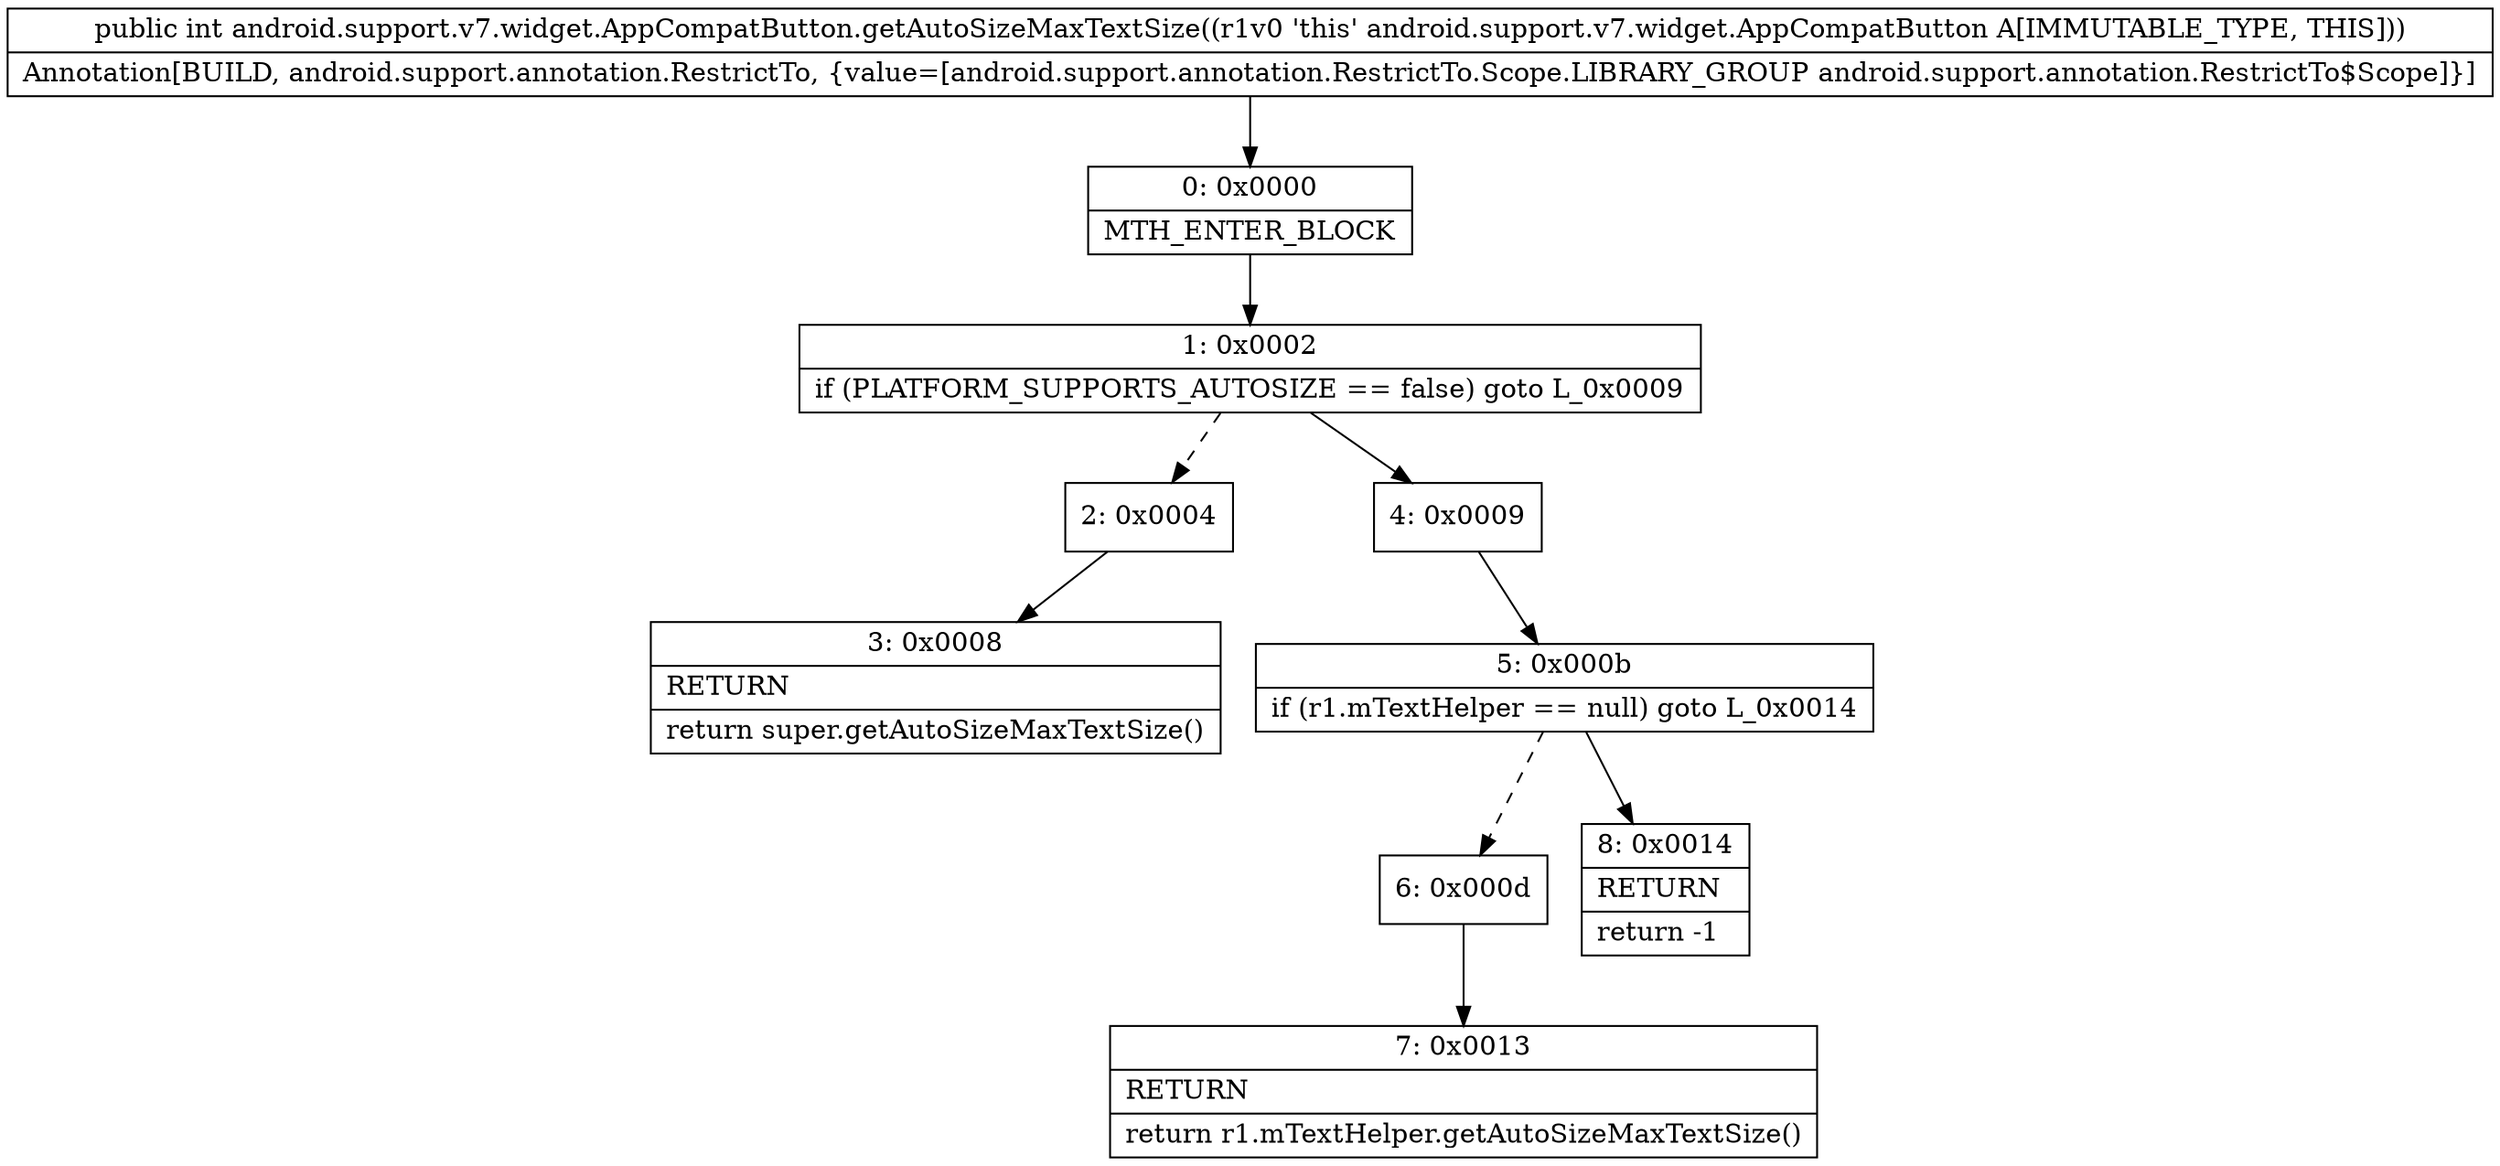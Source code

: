 digraph "CFG forandroid.support.v7.widget.AppCompatButton.getAutoSizeMaxTextSize()I" {
Node_0 [shape=record,label="{0\:\ 0x0000|MTH_ENTER_BLOCK\l}"];
Node_1 [shape=record,label="{1\:\ 0x0002|if (PLATFORM_SUPPORTS_AUTOSIZE == false) goto L_0x0009\l}"];
Node_2 [shape=record,label="{2\:\ 0x0004}"];
Node_3 [shape=record,label="{3\:\ 0x0008|RETURN\l|return super.getAutoSizeMaxTextSize()\l}"];
Node_4 [shape=record,label="{4\:\ 0x0009}"];
Node_5 [shape=record,label="{5\:\ 0x000b|if (r1.mTextHelper == null) goto L_0x0014\l}"];
Node_6 [shape=record,label="{6\:\ 0x000d}"];
Node_7 [shape=record,label="{7\:\ 0x0013|RETURN\l|return r1.mTextHelper.getAutoSizeMaxTextSize()\l}"];
Node_8 [shape=record,label="{8\:\ 0x0014|RETURN\l|return \-1\l}"];
MethodNode[shape=record,label="{public int android.support.v7.widget.AppCompatButton.getAutoSizeMaxTextSize((r1v0 'this' android.support.v7.widget.AppCompatButton A[IMMUTABLE_TYPE, THIS]))  | Annotation[BUILD, android.support.annotation.RestrictTo, \{value=[android.support.annotation.RestrictTo.Scope.LIBRARY_GROUP android.support.annotation.RestrictTo$Scope]\}]\l}"];
MethodNode -> Node_0;
Node_0 -> Node_1;
Node_1 -> Node_2[style=dashed];
Node_1 -> Node_4;
Node_2 -> Node_3;
Node_4 -> Node_5;
Node_5 -> Node_6[style=dashed];
Node_5 -> Node_8;
Node_6 -> Node_7;
}

